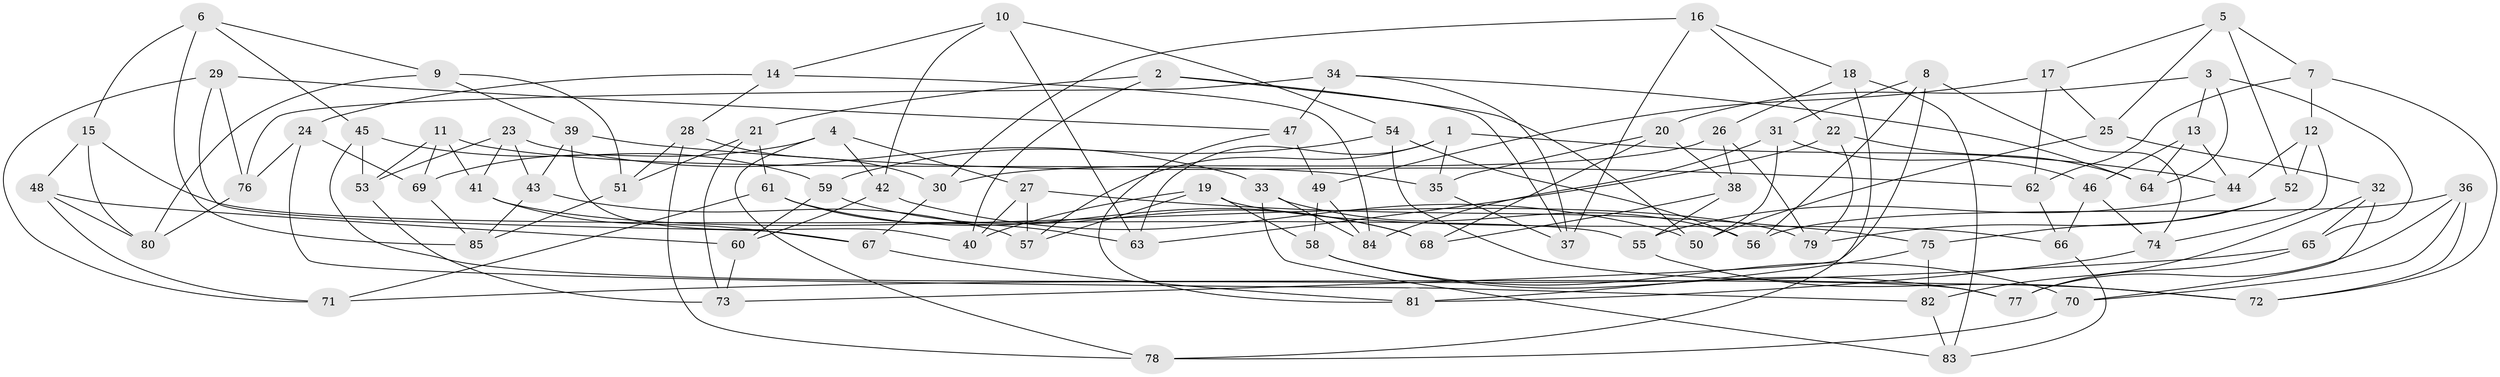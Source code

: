 // Generated by graph-tools (version 1.1) at 2025/38/03/09/25 02:38:17]
// undirected, 85 vertices, 170 edges
graph export_dot {
graph [start="1"]
  node [color=gray90,style=filled];
  1;
  2;
  3;
  4;
  5;
  6;
  7;
  8;
  9;
  10;
  11;
  12;
  13;
  14;
  15;
  16;
  17;
  18;
  19;
  20;
  21;
  22;
  23;
  24;
  25;
  26;
  27;
  28;
  29;
  30;
  31;
  32;
  33;
  34;
  35;
  36;
  37;
  38;
  39;
  40;
  41;
  42;
  43;
  44;
  45;
  46;
  47;
  48;
  49;
  50;
  51;
  52;
  53;
  54;
  55;
  56;
  57;
  58;
  59;
  60;
  61;
  62;
  63;
  64;
  65;
  66;
  67;
  68;
  69;
  70;
  71;
  72;
  73;
  74;
  75;
  76;
  77;
  78;
  79;
  80;
  81;
  82;
  83;
  84;
  85;
  1 -- 57;
  1 -- 63;
  1 -- 44;
  1 -- 35;
  2 -- 37;
  2 -- 50;
  2 -- 21;
  2 -- 40;
  3 -- 65;
  3 -- 13;
  3 -- 20;
  3 -- 64;
  4 -- 69;
  4 -- 78;
  4 -- 42;
  4 -- 27;
  5 -- 17;
  5 -- 25;
  5 -- 7;
  5 -- 52;
  6 -- 15;
  6 -- 45;
  6 -- 85;
  6 -- 9;
  7 -- 72;
  7 -- 62;
  7 -- 12;
  8 -- 73;
  8 -- 56;
  8 -- 31;
  8 -- 74;
  9 -- 51;
  9 -- 39;
  9 -- 80;
  10 -- 14;
  10 -- 54;
  10 -- 42;
  10 -- 63;
  11 -- 53;
  11 -- 69;
  11 -- 41;
  11 -- 35;
  12 -- 44;
  12 -- 74;
  12 -- 52;
  13 -- 64;
  13 -- 44;
  13 -- 46;
  14 -- 84;
  14 -- 28;
  14 -- 24;
  15 -- 55;
  15 -- 48;
  15 -- 80;
  16 -- 30;
  16 -- 18;
  16 -- 22;
  16 -- 37;
  17 -- 25;
  17 -- 62;
  17 -- 49;
  18 -- 78;
  18 -- 83;
  18 -- 26;
  19 -- 40;
  19 -- 58;
  19 -- 57;
  19 -- 66;
  20 -- 68;
  20 -- 35;
  20 -- 38;
  21 -- 51;
  21 -- 61;
  21 -- 73;
  22 -- 79;
  22 -- 64;
  22 -- 63;
  23 -- 43;
  23 -- 41;
  23 -- 33;
  23 -- 53;
  24 -- 82;
  24 -- 76;
  24 -- 69;
  25 -- 32;
  25 -- 50;
  26 -- 30;
  26 -- 38;
  26 -- 79;
  27 -- 57;
  27 -- 40;
  27 -- 75;
  28 -- 78;
  28 -- 51;
  28 -- 30;
  29 -- 71;
  29 -- 76;
  29 -- 67;
  29 -- 47;
  30 -- 67;
  31 -- 84;
  31 -- 50;
  31 -- 46;
  32 -- 82;
  32 -- 70;
  32 -- 65;
  33 -- 83;
  33 -- 56;
  33 -- 84;
  34 -- 76;
  34 -- 37;
  34 -- 64;
  34 -- 47;
  35 -- 37;
  36 -- 72;
  36 -- 56;
  36 -- 77;
  36 -- 70;
  38 -- 55;
  38 -- 68;
  39 -- 40;
  39 -- 62;
  39 -- 43;
  41 -- 67;
  41 -- 79;
  42 -- 60;
  42 -- 50;
  43 -- 85;
  43 -- 57;
  44 -- 55;
  45 -- 59;
  45 -- 77;
  45 -- 53;
  46 -- 66;
  46 -- 74;
  47 -- 49;
  47 -- 81;
  48 -- 80;
  48 -- 60;
  48 -- 71;
  49 -- 58;
  49 -- 84;
  51 -- 85;
  52 -- 75;
  52 -- 79;
  53 -- 73;
  54 -- 72;
  54 -- 59;
  54 -- 56;
  55 -- 72;
  58 -- 70;
  58 -- 77;
  59 -- 68;
  59 -- 60;
  60 -- 73;
  61 -- 71;
  61 -- 68;
  61 -- 63;
  62 -- 66;
  65 -- 77;
  65 -- 71;
  66 -- 83;
  67 -- 81;
  69 -- 85;
  70 -- 78;
  74 -- 81;
  75 -- 81;
  75 -- 82;
  76 -- 80;
  82 -- 83;
}
